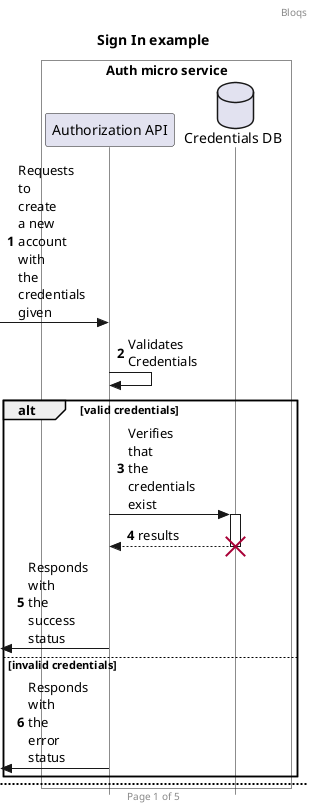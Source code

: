 @startuml

skinparam maxMessageSize 45
skinparam lifelineStrategy nosolid
skinparam style strictuml
hide footbox

header Bloqs
footer Page %page% of %lastpage%

title Sign In example

hide unlinked

actor User as User
participant Client as Client
box "Auth micro service" #transparent
participant "Authorization API" as Auth
database "Credentials DB" as Creds
database "Secrets DB" as Secrets
end box

autonumber
[-> Auth: Requests to create a new account with the credentials given
Auth -> Auth: Validates Credentials
alt valid credentials
    Auth -> Creds: Verifies that the credentials exist
    activate Creds
    return results
    destroy Creds
    [<- Auth: Responds with the success status
else invalid credentials
    [<- Auth: Responds with the error status
end

newpage Sign Off example

newpage Log In example

newpage Log Off example

newpage Token validation example

@enduml
